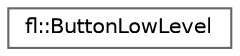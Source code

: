 digraph "Graphical Class Hierarchy"
{
 // INTERACTIVE_SVG=YES
 // LATEX_PDF_SIZE
  bgcolor="transparent";
  edge [fontname=Helvetica,fontsize=10,labelfontname=Helvetica,labelfontsize=10];
  node [fontname=Helvetica,fontsize=10,shape=box,height=0.2,width=0.4];
  rankdir="LR";
  Node0 [id="Node000000",label="fl::ButtonLowLevel",height=0.2,width=0.4,color="grey40", fillcolor="white", style="filled",URL="$dd/d6e/classfl_1_1_button_low_level.html",tooltip=" "];
}
